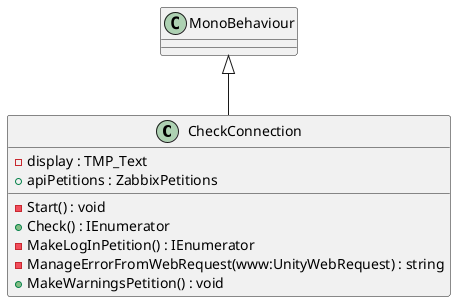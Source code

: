 @startuml
class CheckConnection {
    - display : TMP_Text
    + apiPetitions : ZabbixPetitions
    - Start() : void
    + Check() : IEnumerator
    - MakeLogInPetition() : IEnumerator
    - ManageErrorFromWebRequest(www:UnityWebRequest) : string
    + MakeWarningsPetition() : void
}
MonoBehaviour <|-- CheckConnection
@enduml
